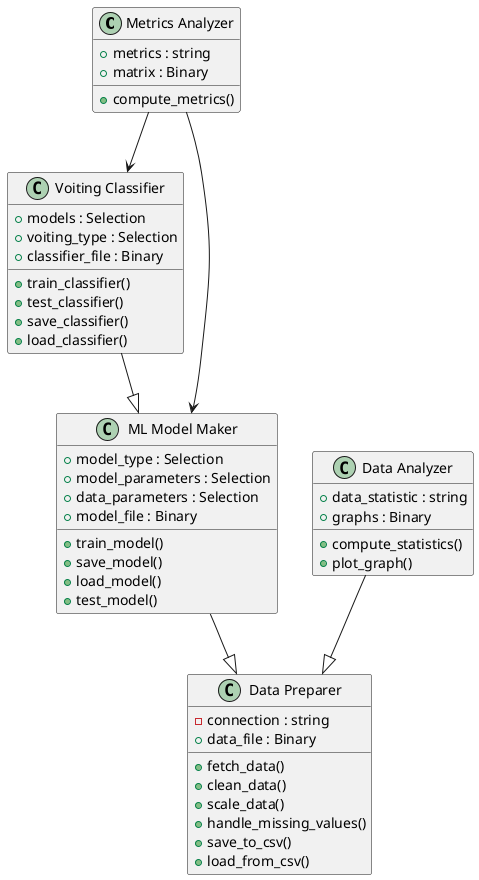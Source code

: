 @startuml

' Визначення класів
class "Metrics Analyzer" as MetricsAnalyzer {
  + metrics : string
  + matrix : Binary
  + compute_metrics()
}

class "Voiting Classifier" as VoitingClassifier {
  + models : Selection
  + voiting_type : Selection
  + classifier_file : Binary
  + train_classifier()
  + test_classifier()
  + save_classifier()
  + load_classifier()
}

class "ML Model Maker" as MLModelMaker {
  + model_type : Selection
  + model_parameters : Selection
  + data_parameters : Selection
  + model_file : Binary
  + train_model()
  + save_model()
  + load_model()
  + test_model()
}

class "Data Analyzer" as DataAnalyzer {
  + data_statistic : string
  + graphs : Binary
  + compute_statistics()
  + plot_graph()
}

class "Data Preparer" as DataPreparer {
  - connection : string
  + data_file : Binary
  + fetch_data()
  + clean_data()
  + scale_data()
  + handle_missing_values()
  + save_to_csv()
  + load_from_csv()
}

' Визначення зв'язків з правильними типами
MetricsAnalyzer --> VoitingClassifier
MetricsAnalyzer --> MLModelMaker
DataAnalyzer --|> DataPreparer
MLModelMaker --|> DataPreparer
VoitingClassifier --|> MLModelMaker

@enduml

